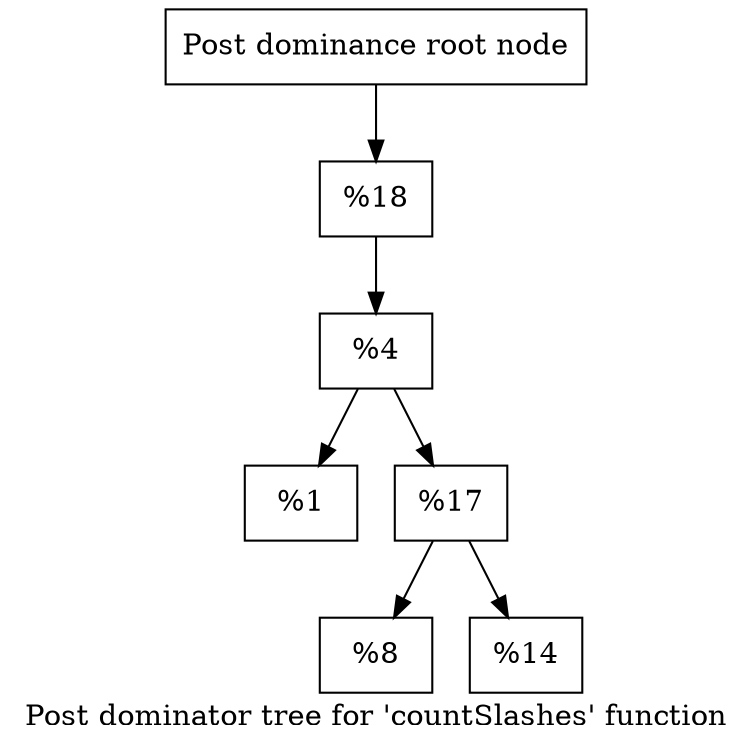digraph "Post dominator tree for 'countSlashes' function" {
	label="Post dominator tree for 'countSlashes' function";

	Node0x9b2230 [shape=record,label="{Post dominance root node}"];
	Node0x9b2230 -> Node0x960810;
	Node0x960810 [shape=record,label="{%18}"];
	Node0x960810 -> Node0x97fb50;
	Node0x97fb50 [shape=record,label="{%4}"];
	Node0x97fb50 -> Node0x9bf180;
	Node0x97fb50 -> Node0x9ebd70;
	Node0x9bf180 [shape=record,label="{%1}"];
	Node0x9ebd70 [shape=record,label="{%17}"];
	Node0x9ebd70 -> Node0x9a4c00;
	Node0x9ebd70 -> Node0x96e830;
	Node0x9a4c00 [shape=record,label="{%8}"];
	Node0x96e830 [shape=record,label="{%14}"];
}

